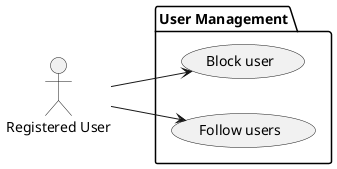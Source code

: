 @startuml user_management
left to right direction
actor "Registered User" as user
package "User Management" {
  usecase "Block user" as block_user
  usecase "Follow users" as follow_users
}
user --> block_user
user --> follow_users
@enduml